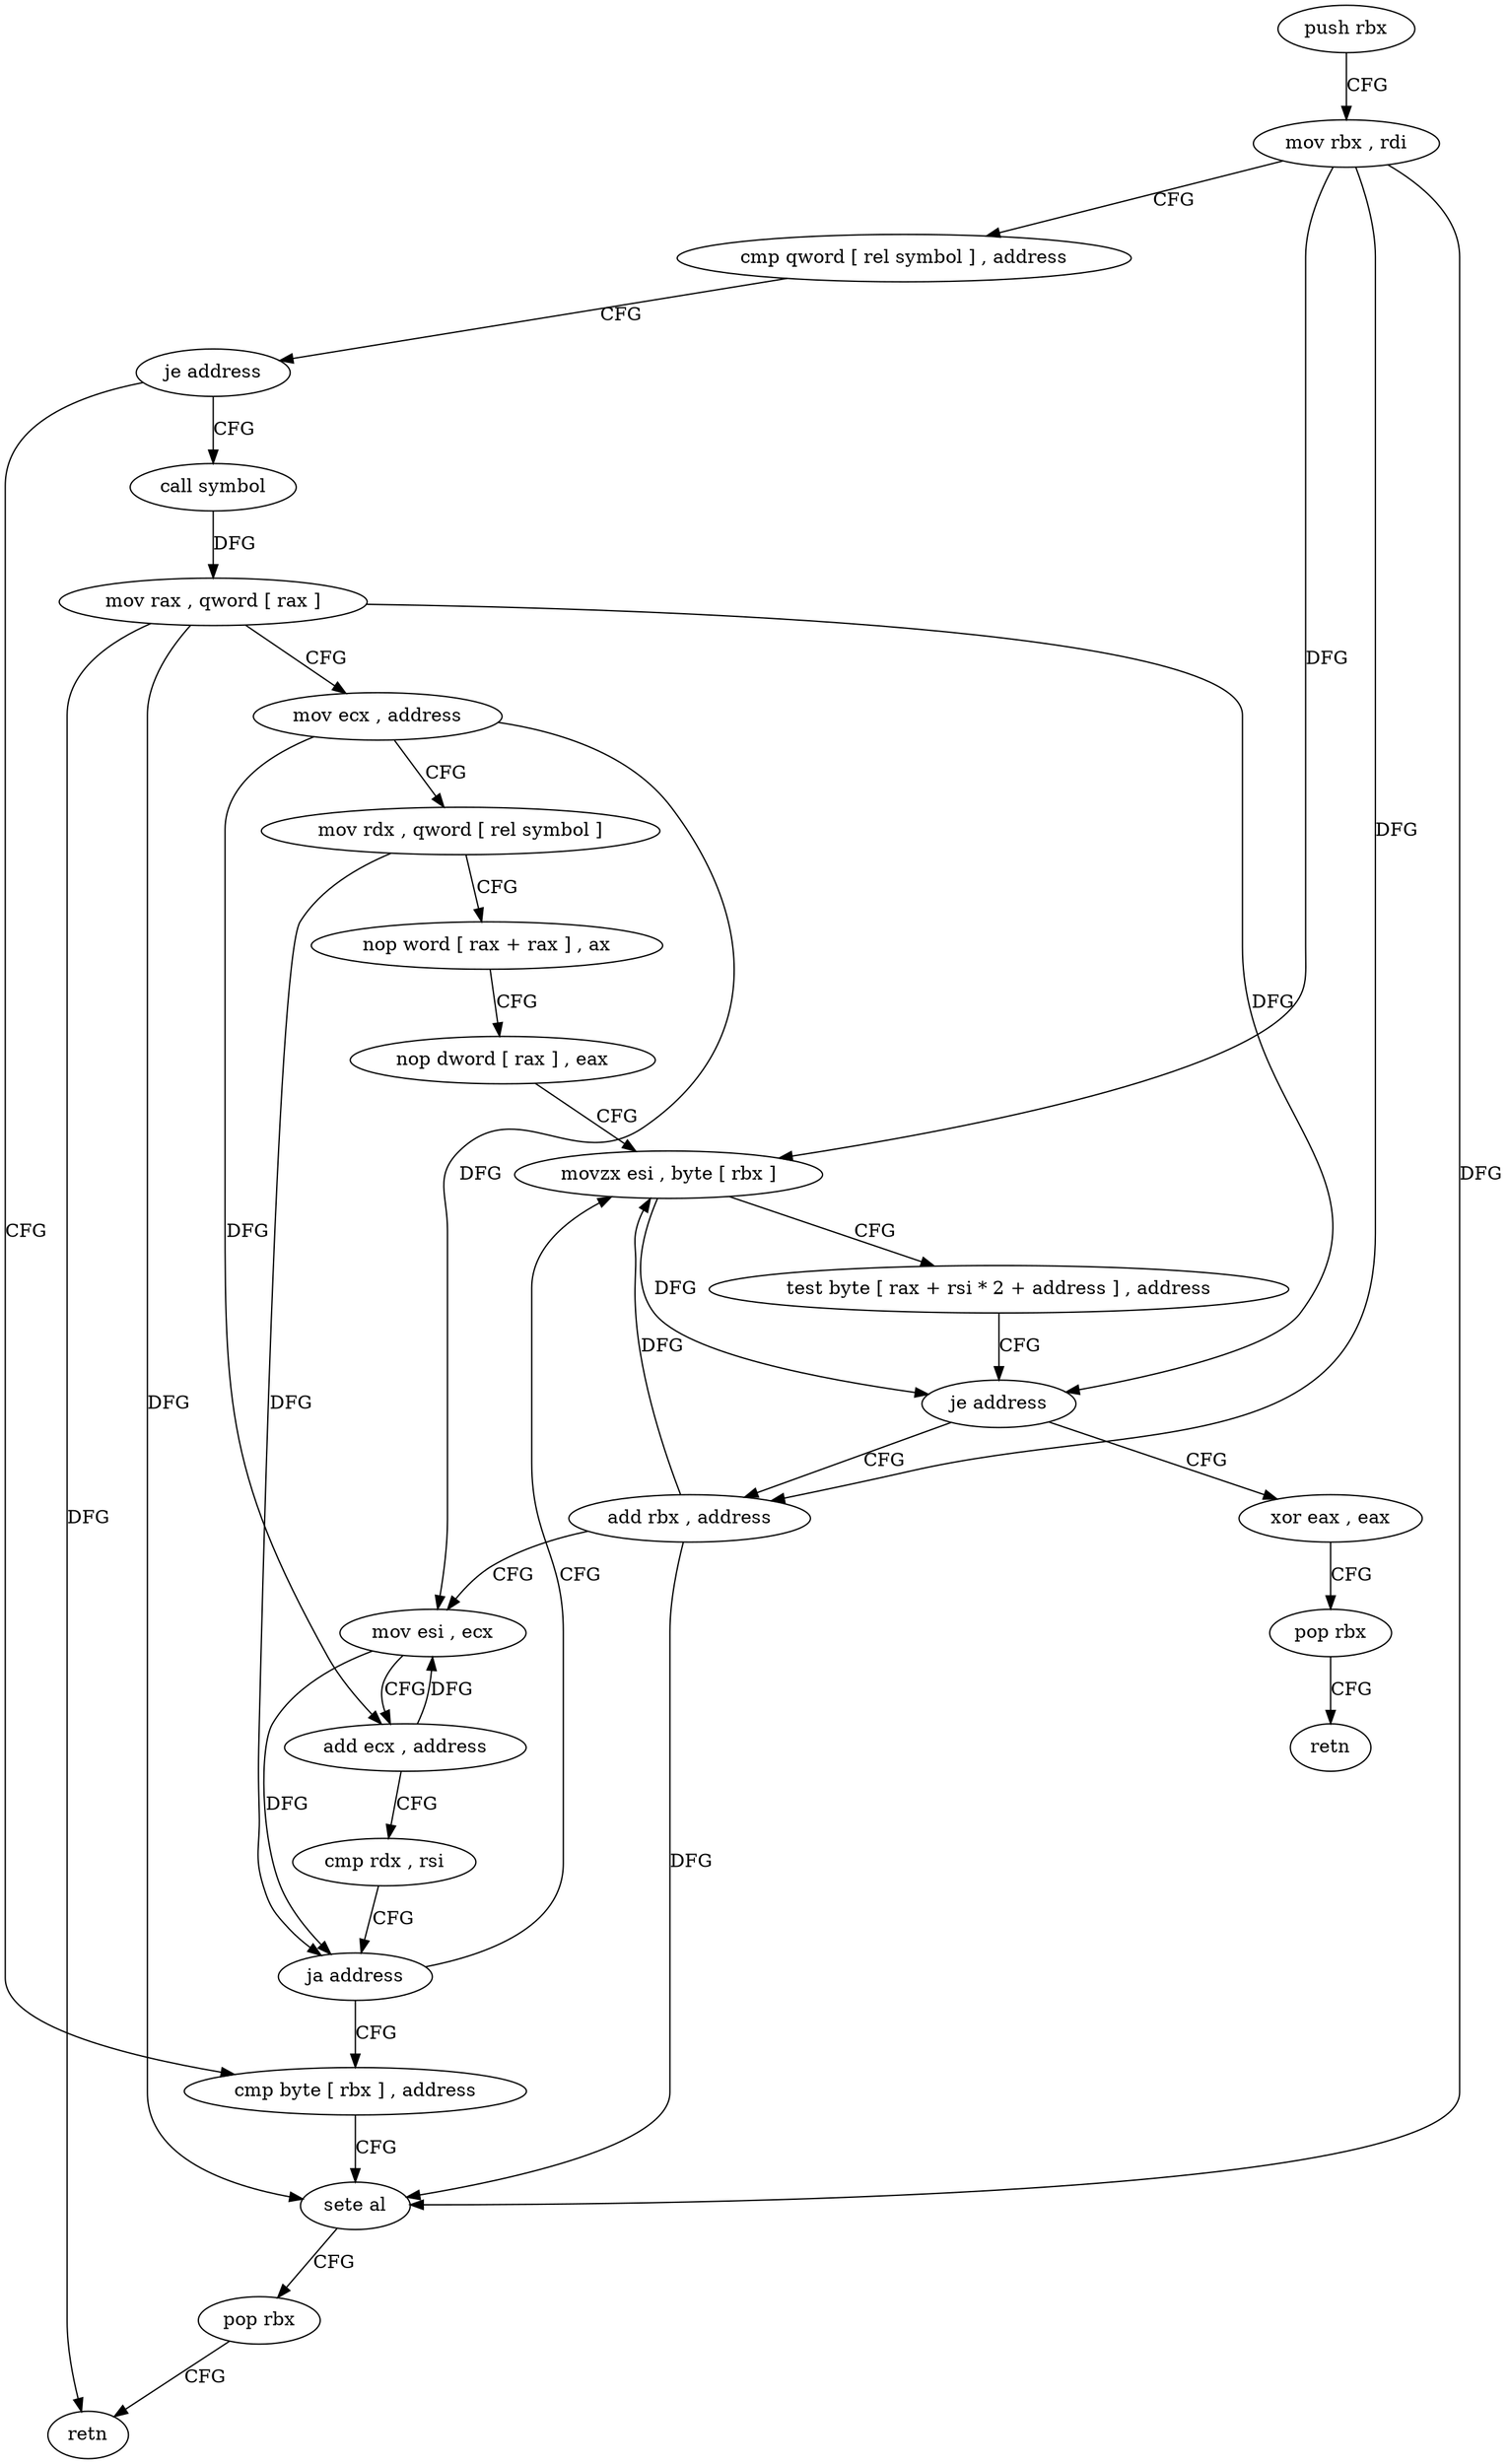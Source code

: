 digraph "func" {
"4206928" [label = "push rbx" ]
"4206929" [label = "mov rbx , rdi" ]
"4206932" [label = "cmp qword [ rel symbol ] , address" ]
"4206940" [label = "je address" ]
"4207000" [label = "cmp byte [ rbx ] , address" ]
"4206942" [label = "call symbol" ]
"4207003" [label = "sete al" ]
"4207006" [label = "pop rbx" ]
"4207007" [label = "retn" ]
"4206947" [label = "mov rax , qword [ rax ]" ]
"4206950" [label = "mov ecx , address" ]
"4206955" [label = "mov rdx , qword [ rel symbol ]" ]
"4206962" [label = "nop word [ rax + rax ] , ax" ]
"4206972" [label = "nop dword [ rax ] , eax" ]
"4206976" [label = "movzx esi , byte [ rbx ]" ]
"4207008" [label = "xor eax , eax" ]
"4207010" [label = "pop rbx" ]
"4207011" [label = "retn" ]
"4206986" [label = "add rbx , address" ]
"4206990" [label = "mov esi , ecx" ]
"4206992" [label = "add ecx , address" ]
"4206995" [label = "cmp rdx , rsi" ]
"4206998" [label = "ja address" ]
"4206979" [label = "test byte [ rax + rsi * 2 + address ] , address" ]
"4206984" [label = "je address" ]
"4206928" -> "4206929" [ label = "CFG" ]
"4206929" -> "4206932" [ label = "CFG" ]
"4206929" -> "4207003" [ label = "DFG" ]
"4206929" -> "4206976" [ label = "DFG" ]
"4206929" -> "4206986" [ label = "DFG" ]
"4206932" -> "4206940" [ label = "CFG" ]
"4206940" -> "4207000" [ label = "CFG" ]
"4206940" -> "4206942" [ label = "CFG" ]
"4207000" -> "4207003" [ label = "CFG" ]
"4206942" -> "4206947" [ label = "DFG" ]
"4207003" -> "4207006" [ label = "CFG" ]
"4207006" -> "4207007" [ label = "CFG" ]
"4206947" -> "4206950" [ label = "CFG" ]
"4206947" -> "4207003" [ label = "DFG" ]
"4206947" -> "4207007" [ label = "DFG" ]
"4206947" -> "4206984" [ label = "DFG" ]
"4206950" -> "4206955" [ label = "CFG" ]
"4206950" -> "4206990" [ label = "DFG" ]
"4206950" -> "4206992" [ label = "DFG" ]
"4206955" -> "4206962" [ label = "CFG" ]
"4206955" -> "4206998" [ label = "DFG" ]
"4206962" -> "4206972" [ label = "CFG" ]
"4206972" -> "4206976" [ label = "CFG" ]
"4206976" -> "4206979" [ label = "CFG" ]
"4206976" -> "4206984" [ label = "DFG" ]
"4207008" -> "4207010" [ label = "CFG" ]
"4207010" -> "4207011" [ label = "CFG" ]
"4206986" -> "4206990" [ label = "CFG" ]
"4206986" -> "4207003" [ label = "DFG" ]
"4206986" -> "4206976" [ label = "DFG" ]
"4206990" -> "4206992" [ label = "CFG" ]
"4206990" -> "4206998" [ label = "DFG" ]
"4206992" -> "4206995" [ label = "CFG" ]
"4206992" -> "4206990" [ label = "DFG" ]
"4206995" -> "4206998" [ label = "CFG" ]
"4206998" -> "4206976" [ label = "CFG" ]
"4206998" -> "4207000" [ label = "CFG" ]
"4206979" -> "4206984" [ label = "CFG" ]
"4206984" -> "4207008" [ label = "CFG" ]
"4206984" -> "4206986" [ label = "CFG" ]
}
